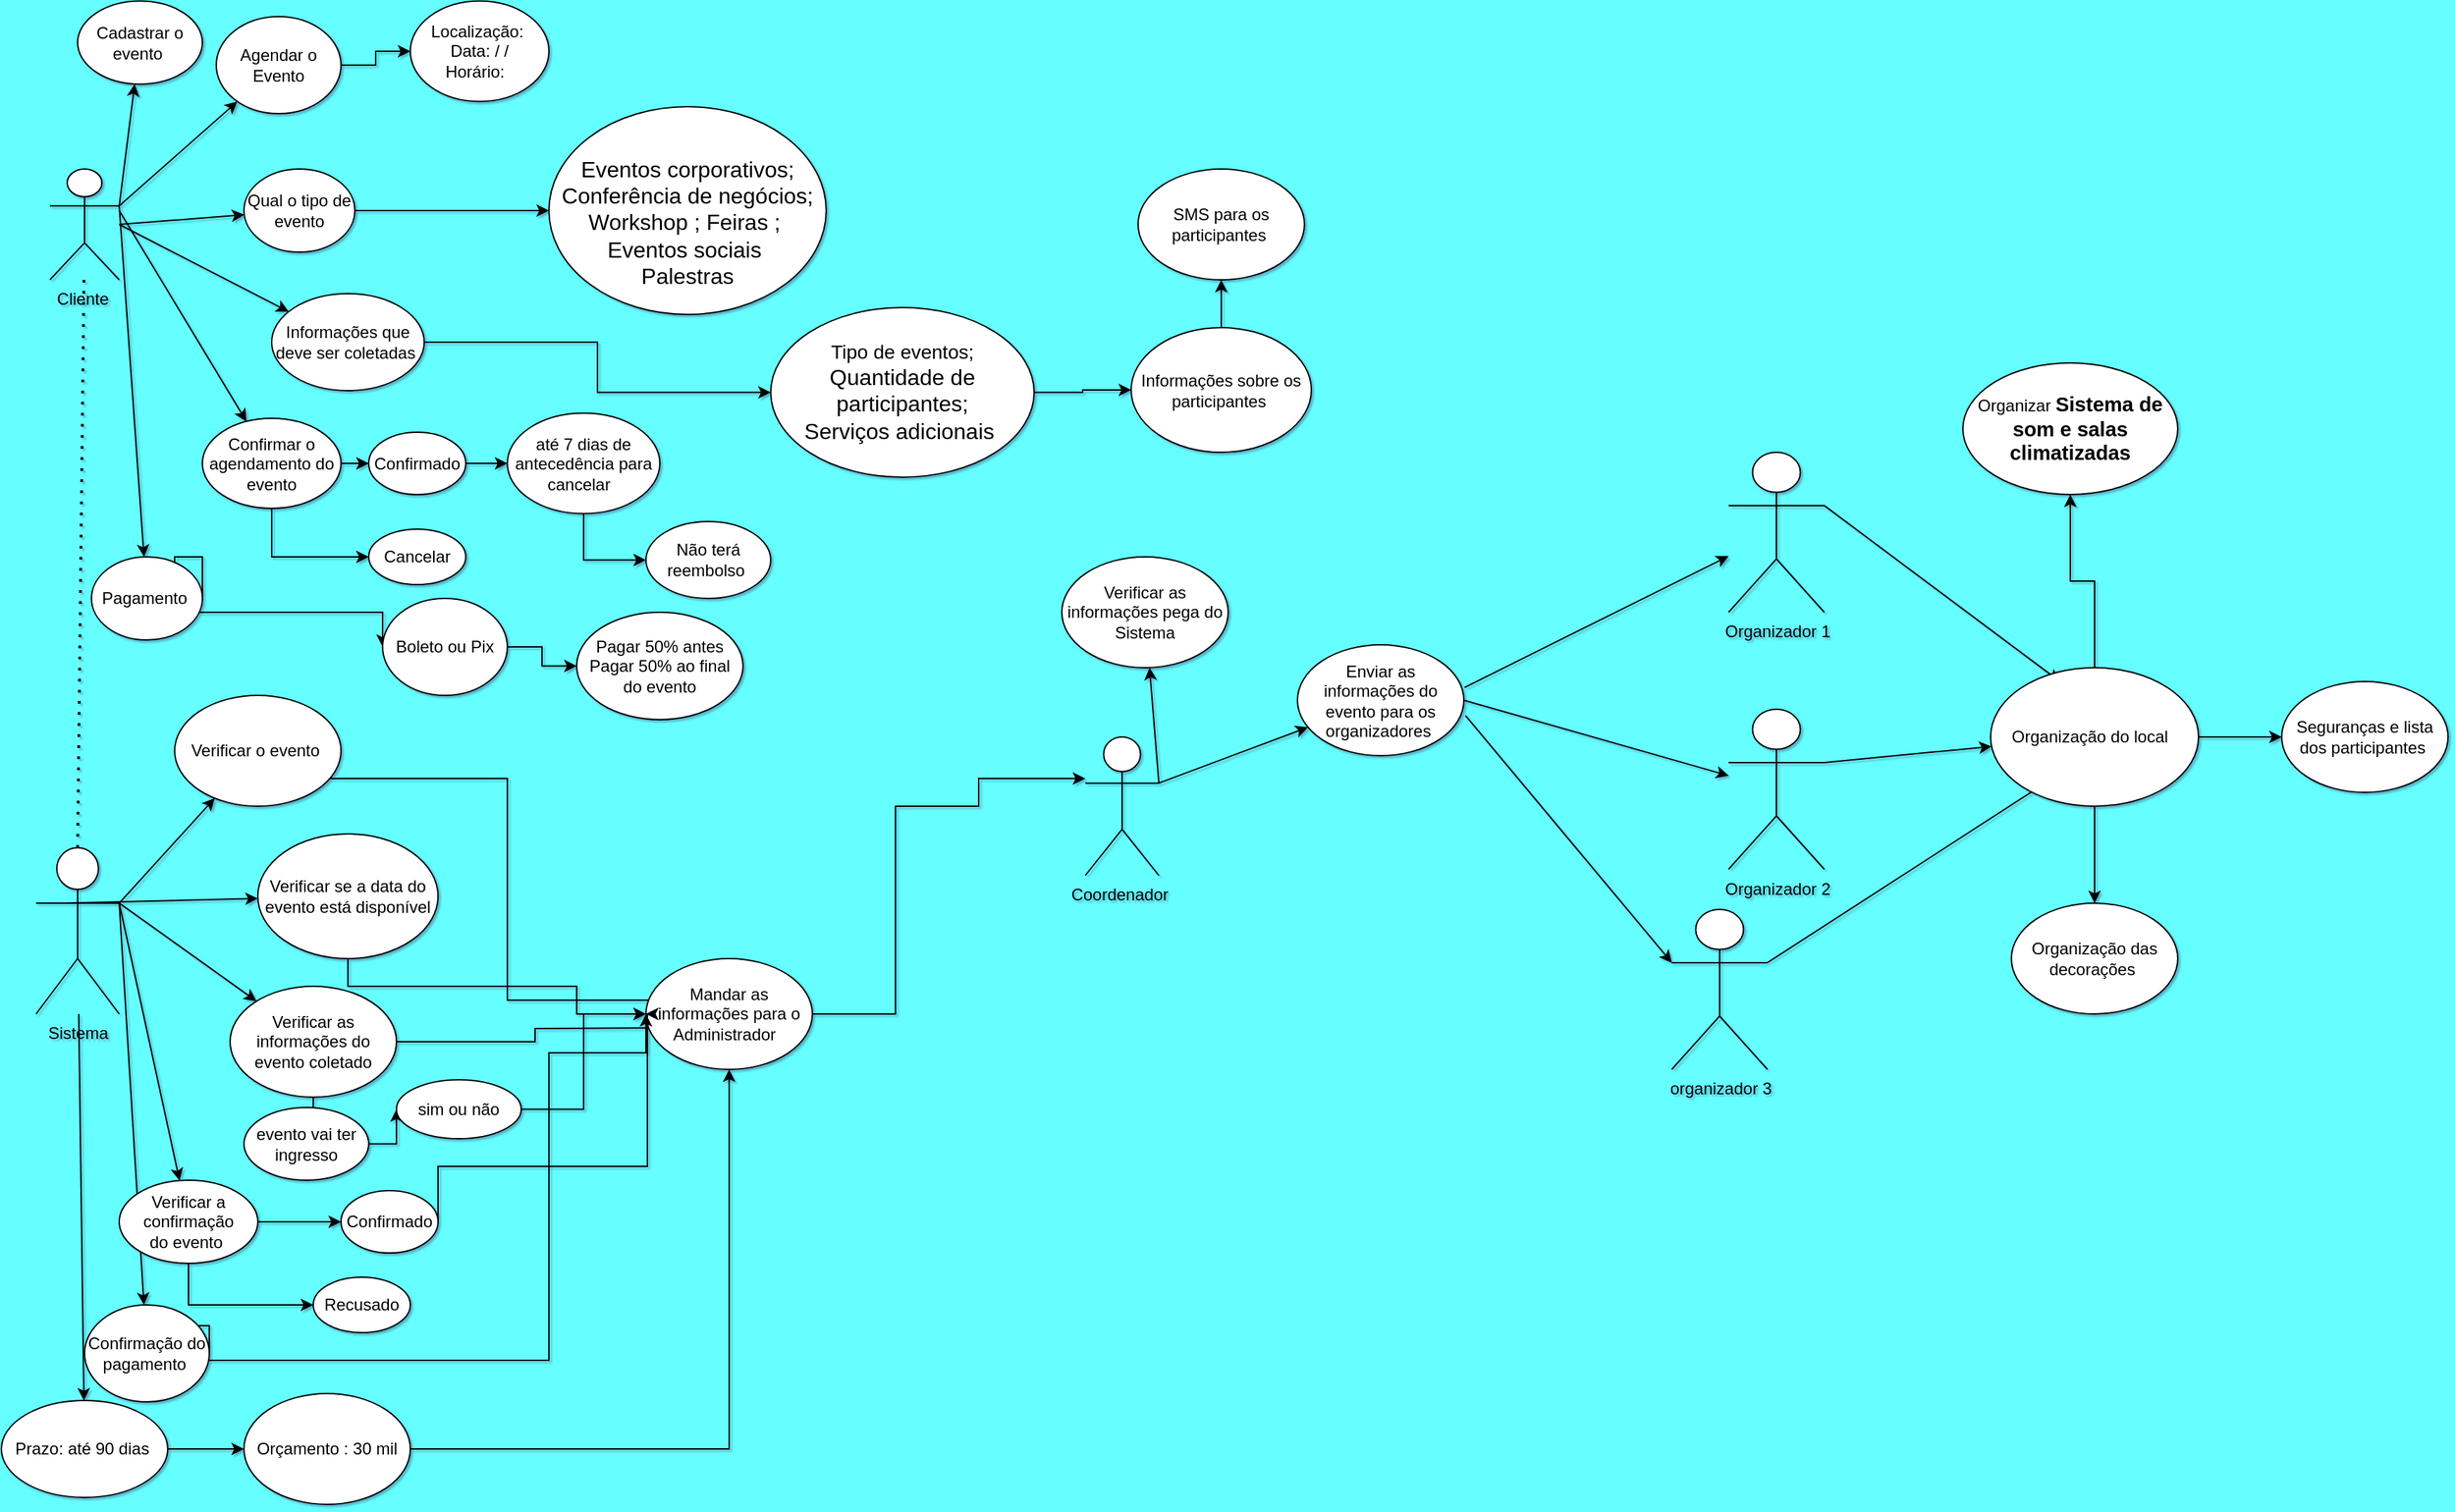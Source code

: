 <mxfile version="26.2.9" pages="2">
  <diagram name="Página-1" id="FVHnNXLtPHv8SmroHsli">
    <mxGraphModel dx="2173" dy="986" grid="0" gridSize="10" guides="1" tooltips="1" connect="1" arrows="1" fold="1" page="0" pageScale="1" pageWidth="827" pageHeight="1169" background="#66FFFF" math="0" shadow="1">
      <root>
        <mxCell id="0" />
        <mxCell id="1" parent="0" />
        <mxCell id="3feBCTpOt0pPDRztDAhV-1" value="Cliente&amp;nbsp;" style="shape=umlActor;verticalLabelPosition=bottom;verticalAlign=top;html=1;outlineConnect=0;" parent="1" vertex="1">
          <mxGeometry x="30" y="280" width="50" height="80" as="geometry" />
        </mxCell>
        <mxCell id="3feBCTpOt0pPDRztDAhV-10" value="" style="endArrow=classic;html=1;rounded=0;exitX=1;exitY=0.333;exitDx=0;exitDy=0;exitPerimeter=0;" parent="1" source="3feBCTpOt0pPDRztDAhV-1" target="3feBCTpOt0pPDRztDAhV-18" edge="1">
          <mxGeometry width="50" height="50" relative="1" as="geometry">
            <mxPoint x="100" y="330" as="sourcePoint" />
            <mxPoint x="140" y="250" as="targetPoint" />
          </mxGeometry>
        </mxCell>
        <mxCell id="3feBCTpOt0pPDRztDAhV-11" value="" style="endArrow=classic;html=1;rounded=0;" parent="1" target="3feBCTpOt0pPDRztDAhV-19" edge="1">
          <mxGeometry width="50" height="50" relative="1" as="geometry">
            <mxPoint x="80" y="320" as="sourcePoint" />
            <mxPoint x="160" y="310" as="targetPoint" />
          </mxGeometry>
        </mxCell>
        <mxCell id="3feBCTpOt0pPDRztDAhV-12" value="" style="endArrow=classic;html=1;rounded=0;" parent="1" target="3feBCTpOt0pPDRztDAhV-21" edge="1">
          <mxGeometry width="50" height="50" relative="1" as="geometry">
            <mxPoint x="80" y="320" as="sourcePoint" />
            <mxPoint x="160" y="360" as="targetPoint" />
          </mxGeometry>
        </mxCell>
        <mxCell id="3feBCTpOt0pPDRztDAhV-13" value="" style="endArrow=classic;html=1;rounded=0;exitX=1;exitY=0.333;exitDx=0;exitDy=0;exitPerimeter=0;" parent="1" source="3feBCTpOt0pPDRztDAhV-1" target="3feBCTpOt0pPDRztDAhV-22" edge="1">
          <mxGeometry width="50" height="50" relative="1" as="geometry">
            <mxPoint x="110" y="530" as="sourcePoint" />
            <mxPoint x="140" y="420" as="targetPoint" />
          </mxGeometry>
        </mxCell>
        <mxCell id="3feBCTpOt0pPDRztDAhV-14" value="" style="endArrow=classic;html=1;rounded=0;exitX=1;exitY=0.333;exitDx=0;exitDy=0;exitPerimeter=0;" parent="1" source="3feBCTpOt0pPDRztDAhV-1" target="3feBCTpOt0pPDRztDAhV-23" edge="1">
          <mxGeometry width="50" height="50" relative="1" as="geometry">
            <mxPoint x="60" y="270" as="sourcePoint" />
            <mxPoint x="130" y="220" as="targetPoint" />
            <Array as="points" />
          </mxGeometry>
        </mxCell>
        <mxCell id="3feBCTpOt0pPDRztDAhV-15" value="" style="endArrow=classic;html=1;rounded=0;" parent="1" target="3feBCTpOt0pPDRztDAhV-32" edge="1">
          <mxGeometry width="50" height="50" relative="1" as="geometry">
            <mxPoint x="80" y="310" as="sourcePoint" />
            <mxPoint x="140" y="460" as="targetPoint" />
          </mxGeometry>
        </mxCell>
        <mxCell id="3feBCTpOt0pPDRztDAhV-24" style="edgeStyle=orthogonalEdgeStyle;rounded=0;orthogonalLoop=1;jettySize=auto;html=1;exitX=1;exitY=0.5;exitDx=0;exitDy=0;" parent="1" source="3feBCTpOt0pPDRztDAhV-18" target="3feBCTpOt0pPDRztDAhV-25" edge="1">
          <mxGeometry relative="1" as="geometry">
            <mxPoint x="370" y="255" as="targetPoint" />
          </mxGeometry>
        </mxCell>
        <mxCell id="3feBCTpOt0pPDRztDAhV-18" value="Agendar o Evento" style="ellipse;whiteSpace=wrap;html=1;" parent="1" vertex="1">
          <mxGeometry x="150" y="170" width="90" height="70" as="geometry" />
        </mxCell>
        <mxCell id="3feBCTpOt0pPDRztDAhV-26" style="edgeStyle=orthogonalEdgeStyle;rounded=0;orthogonalLoop=1;jettySize=auto;html=1;exitX=1;exitY=0.5;exitDx=0;exitDy=0;" parent="1" source="3feBCTpOt0pPDRztDAhV-19" target="3feBCTpOt0pPDRztDAhV-27" edge="1">
          <mxGeometry relative="1" as="geometry">
            <mxPoint x="300" y="330" as="targetPoint" />
          </mxGeometry>
        </mxCell>
        <mxCell id="3feBCTpOt0pPDRztDAhV-19" value="Qual o tipo de evento" style="ellipse;whiteSpace=wrap;html=1;" parent="1" vertex="1">
          <mxGeometry x="170" y="280" width="80" height="60" as="geometry" />
        </mxCell>
        <mxCell id="3feBCTpOt0pPDRztDAhV-28" style="edgeStyle=orthogonalEdgeStyle;rounded=0;orthogonalLoop=1;jettySize=auto;html=1;exitX=1;exitY=0.5;exitDx=0;exitDy=0;" parent="1" source="3feBCTpOt0pPDRztDAhV-21" target="3feBCTpOt0pPDRztDAhV-29" edge="1">
          <mxGeometry relative="1" as="geometry">
            <mxPoint x="340" y="415" as="targetPoint" />
          </mxGeometry>
        </mxCell>
        <mxCell id="3feBCTpOt0pPDRztDAhV-21" value="Informações que deve ser coletadas&amp;nbsp;" style="ellipse;whiteSpace=wrap;html=1;" parent="1" vertex="1">
          <mxGeometry x="190" y="370" width="110" height="70" as="geometry" />
        </mxCell>
        <mxCell id="3feBCTpOt0pPDRztDAhV-30" style="edgeStyle=orthogonalEdgeStyle;rounded=0;orthogonalLoop=1;jettySize=auto;html=1;exitX=1;exitY=0.5;exitDx=0;exitDy=0;entryX=0;entryY=0.5;entryDx=0;entryDy=0;" parent="1" source="3feBCTpOt0pPDRztDAhV-22" target="3feBCTpOt0pPDRztDAhV-31" edge="1">
          <mxGeometry relative="1" as="geometry">
            <mxPoint x="250" y="510" as="targetPoint" />
            <Array as="points">
              <mxPoint x="140" y="560" />
              <mxPoint x="120" y="560" />
              <mxPoint x="120" y="570" />
              <mxPoint x="130" y="570" />
              <mxPoint x="130" y="600" />
              <mxPoint x="270" y="600" />
            </Array>
          </mxGeometry>
        </mxCell>
        <mxCell id="3feBCTpOt0pPDRztDAhV-22" value="Pagamento&amp;nbsp;" style="ellipse;whiteSpace=wrap;html=1;" parent="1" vertex="1">
          <mxGeometry x="60" y="560" width="80" height="60" as="geometry" />
        </mxCell>
        <mxCell id="3feBCTpOt0pPDRztDAhV-23" value="Cadastrar o evento&amp;nbsp;" style="ellipse;whiteSpace=wrap;html=1;" parent="1" vertex="1">
          <mxGeometry x="50" y="158.75" width="90" height="60" as="geometry" />
        </mxCell>
        <mxCell id="3feBCTpOt0pPDRztDAhV-25" value="&lt;div&gt;Localização:&amp;nbsp;&lt;/div&gt;Data: / /&lt;div&gt;Horário:&amp;nbsp;&amp;nbsp;&lt;/div&gt;" style="ellipse;whiteSpace=wrap;html=1;" parent="1" vertex="1">
          <mxGeometry x="290" y="158.75" width="100" height="72.5" as="geometry" />
        </mxCell>
        <mxCell id="3feBCTpOt0pPDRztDAhV-27" value="&lt;div&gt;&lt;font style=&quot;font-size: 14px;&quot;&gt;&lt;br&gt;&lt;/font&gt;&lt;/div&gt;&lt;font size=&quot;3&quot; style=&quot;&quot;&gt;&lt;div&gt;&lt;font style=&quot;&quot;&gt;&lt;br&gt;&lt;/font&gt;&lt;/div&gt;Eventos corporativos;&lt;/font&gt;&lt;div&gt;&lt;font size=&quot;3&quot; style=&quot;&quot;&gt;Conferência de negócios;&lt;/font&gt;&lt;/div&gt;&lt;div&gt;&lt;font size=&quot;3&quot;&gt;&lt;font style=&quot;&quot;&gt;Workshop ;&amp;nbsp;&lt;/font&gt;&lt;span style=&quot;background-color: transparent; color: light-dark(rgb(0, 0, 0), rgb(255, 255, 255));&quot;&gt;Feiras ;&amp;nbsp;&lt;/span&gt;&lt;/font&gt;&lt;/div&gt;&lt;div&gt;&lt;span style=&quot;background-color: transparent; color: light-dark(rgb(0, 0, 0), rgb(255, 255, 255));&quot;&gt;&lt;font size=&quot;3&quot;&gt;Eventos sociais&amp;nbsp;&lt;/font&gt;&lt;/span&gt;&lt;/div&gt;&lt;div&gt;&lt;font size=&quot;3&quot; style=&quot;&quot;&gt;Palestras&lt;/font&gt;&lt;/div&gt;&lt;div&gt;&lt;font size=&quot;3&quot; style=&quot;&quot;&gt;&amp;nbsp;&amp;nbsp;&lt;/font&gt;&lt;/div&gt;" style="ellipse;whiteSpace=wrap;html=1;" parent="1" vertex="1">
          <mxGeometry x="390" y="235" width="200" height="150" as="geometry" />
        </mxCell>
        <mxCell id="V5k--9wu9eWfrnY0wRG1-87" style="edgeStyle=orthogonalEdgeStyle;rounded=0;orthogonalLoop=1;jettySize=auto;html=1;" parent="1" source="3feBCTpOt0pPDRztDAhV-29" target="V5k--9wu9eWfrnY0wRG1-88" edge="1">
          <mxGeometry relative="1" as="geometry">
            <mxPoint x="900" y="440" as="targetPoint" />
          </mxGeometry>
        </mxCell>
        <mxCell id="3feBCTpOt0pPDRztDAhV-29" value="&lt;div&gt;&lt;span style=&quot;background-color: transparent; color: light-dark(rgb(0, 0, 0), rgb(255, 255, 255));&quot;&gt;&lt;font style=&quot;font-size: 14px;&quot;&gt;Tipo de eventos;&lt;/font&gt;&lt;/span&gt;&lt;/div&gt;&lt;div&gt;&lt;span style=&quot;background-color: transparent; color: light-dark(rgb(0, 0, 0), rgb(255, 255, 255));&quot;&gt;&lt;font size=&quot;3&quot; style=&quot;&quot;&gt;Quantidade de participantes;&lt;/font&gt;&lt;/span&gt;&lt;/div&gt;&lt;div&gt;&lt;span style=&quot;background-color: transparent; color: light-dark(rgb(0, 0, 0), rgb(255, 255, 255));&quot;&gt;&lt;font size=&quot;3&quot; style=&quot;&quot;&gt;Serviços adicionais&amp;nbsp;&lt;/font&gt;&lt;/span&gt;&lt;/div&gt;" style="ellipse;whiteSpace=wrap;html=1;" parent="1" vertex="1">
          <mxGeometry x="550" y="380" width="190" height="122.5" as="geometry" />
        </mxCell>
        <mxCell id="3feBCTpOt0pPDRztDAhV-35" style="edgeStyle=orthogonalEdgeStyle;rounded=0;orthogonalLoop=1;jettySize=auto;html=1;" parent="1" source="3feBCTpOt0pPDRztDAhV-31" target="3feBCTpOt0pPDRztDAhV-36" edge="1">
          <mxGeometry relative="1" as="geometry">
            <mxPoint x="400" y="565" as="targetPoint" />
          </mxGeometry>
        </mxCell>
        <mxCell id="3feBCTpOt0pPDRztDAhV-31" value="Boleto ou Pix" style="ellipse;whiteSpace=wrap;html=1;" parent="1" vertex="1">
          <mxGeometry x="270" y="590" width="90" height="70" as="geometry" />
        </mxCell>
        <mxCell id="3feBCTpOt0pPDRztDAhV-33" style="edgeStyle=orthogonalEdgeStyle;rounded=0;orthogonalLoop=1;jettySize=auto;html=1;" parent="1" source="V5k--9wu9eWfrnY0wRG1-13" target="3feBCTpOt0pPDRztDAhV-34" edge="1">
          <mxGeometry relative="1" as="geometry">
            <mxPoint x="280" y="497.5" as="targetPoint" />
          </mxGeometry>
        </mxCell>
        <mxCell id="3feBCTpOt0pPDRztDAhV-32" value="Confirmar o agendamento do evento" style="ellipse;whiteSpace=wrap;html=1;" parent="1" vertex="1">
          <mxGeometry x="140" y="460" width="100" height="65" as="geometry" />
        </mxCell>
        <mxCell id="V5k--9wu9eWfrnY0wRG1-92" style="edgeStyle=orthogonalEdgeStyle;rounded=0;orthogonalLoop=1;jettySize=auto;html=1;entryX=0;entryY=0.5;entryDx=0;entryDy=0;" parent="1" source="3feBCTpOt0pPDRztDAhV-34" target="V5k--9wu9eWfrnY0wRG1-93" edge="1">
          <mxGeometry relative="1" as="geometry">
            <mxPoint x="450" y="570" as="targetPoint" />
          </mxGeometry>
        </mxCell>
        <mxCell id="3feBCTpOt0pPDRztDAhV-34" value="até 7 dias de antecedência para cancelar&amp;nbsp;&amp;nbsp;" style="ellipse;whiteSpace=wrap;html=1;" parent="1" vertex="1">
          <mxGeometry x="360" y="456.25" width="110" height="72.5" as="geometry" />
        </mxCell>
        <mxCell id="3feBCTpOt0pPDRztDAhV-36" value="Pagar 50% antes&lt;div&gt;Pagar 50% ao final do evento&lt;/div&gt;" style="ellipse;whiteSpace=wrap;html=1;" parent="1" vertex="1">
          <mxGeometry x="410" y="600" width="120" height="77.5" as="geometry" />
        </mxCell>
        <mxCell id="3feBCTpOt0pPDRztDAhV-66" value="" style="endArrow=classic;html=1;rounded=0;" parent="1" source="3feBCTpOt0pPDRztDAhV-496" target="V5k--9wu9eWfrnY0wRG1-112" edge="1">
          <mxGeometry width="50" height="50" relative="1" as="geometry">
            <mxPoint x="680" y="1062.5" as="sourcePoint" />
            <mxPoint x="40" y="1210" as="targetPoint" />
          </mxGeometry>
        </mxCell>
        <mxCell id="3feBCTpOt0pPDRztDAhV-135" value="" style="endArrow=classic;html=1;rounded=0;" parent="1" target="vZPl1bzYKvQXPMUJLMsA-7" edge="1">
          <mxGeometry width="50" height="50" relative="1" as="geometry">
            <mxPoint x="80" y="810" as="sourcePoint" />
            <mxPoint x="110" y="1040" as="targetPoint" />
          </mxGeometry>
        </mxCell>
        <mxCell id="3feBCTpOt0pPDRztDAhV-209" value="" style="endArrow=classic;html=1;rounded=0;" parent="1" target="3feBCTpOt0pPDRztDAhV-505" edge="1">
          <mxGeometry width="50" height="50" relative="1" as="geometry">
            <mxPoint x="80" y="810" as="sourcePoint" />
            <mxPoint x="150" y="940" as="targetPoint" />
          </mxGeometry>
        </mxCell>
        <mxCell id="3feBCTpOt0pPDRztDAhV-495" value="" style="endArrow=classic;html=1;rounded=0;" parent="1" target="3feBCTpOt0pPDRztDAhV-497" edge="1">
          <mxGeometry width="50" height="50" relative="1" as="geometry">
            <mxPoint x="80" y="810" as="sourcePoint" />
            <mxPoint x="-70" y="690" as="targetPoint" />
          </mxGeometry>
        </mxCell>
        <mxCell id="3feBCTpOt0pPDRztDAhV-496" value="Sistema" style="shape=umlActor;verticalLabelPosition=bottom;verticalAlign=top;html=1;outlineConnect=0;" parent="1" vertex="1">
          <mxGeometry x="20" y="770" width="60" height="120" as="geometry" />
        </mxCell>
        <mxCell id="vZPl1bzYKvQXPMUJLMsA-4" style="edgeStyle=orthogonalEdgeStyle;rounded=0;orthogonalLoop=1;jettySize=auto;html=1;" parent="1" source="3feBCTpOt0pPDRztDAhV-497" edge="1">
          <mxGeometry relative="1" as="geometry">
            <mxPoint x="480" y="880" as="targetPoint" />
            <Array as="points">
              <mxPoint x="360" y="720" />
              <mxPoint x="360" y="880" />
            </Array>
          </mxGeometry>
        </mxCell>
        <mxCell id="3feBCTpOt0pPDRztDAhV-497" value="Verificar o evento&amp;nbsp;" style="ellipse;whiteSpace=wrap;html=1;" parent="1" vertex="1">
          <mxGeometry x="120" y="660" width="120" height="80" as="geometry" />
        </mxCell>
        <mxCell id="3feBCTpOt0pPDRztDAhV-498" value="" style="endArrow=classic;html=1;rounded=0;exitX=0;exitY=0.333;exitDx=0;exitDy=0;exitPerimeter=0;" parent="1" source="3feBCTpOt0pPDRztDAhV-496" target="3feBCTpOt0pPDRztDAhV-499" edge="1">
          <mxGeometry width="50" height="50" relative="1" as="geometry">
            <mxPoint x="30" y="804" as="sourcePoint" />
            <mxPoint x="-70" y="780" as="targetPoint" />
            <Array as="points">
              <mxPoint x="40" y="810" />
            </Array>
          </mxGeometry>
        </mxCell>
        <mxCell id="vZPl1bzYKvQXPMUJLMsA-5" style="edgeStyle=orthogonalEdgeStyle;rounded=0;orthogonalLoop=1;jettySize=auto;html=1;" parent="1" source="3feBCTpOt0pPDRztDAhV-499" target="vZPl1bzYKvQXPMUJLMsA-6" edge="1">
          <mxGeometry relative="1" as="geometry">
            <mxPoint x="480" y="890" as="targetPoint" />
            <Array as="points">
              <mxPoint x="245" y="870" />
              <mxPoint x="410" y="870" />
              <mxPoint x="410" y="890" />
            </Array>
          </mxGeometry>
        </mxCell>
        <mxCell id="3feBCTpOt0pPDRztDAhV-499" value="Verificar se a data do evento está disponível" style="ellipse;whiteSpace=wrap;html=1;" parent="1" vertex="1">
          <mxGeometry x="180" y="760" width="130" height="90" as="geometry" />
        </mxCell>
        <mxCell id="3feBCTpOt0pPDRztDAhV-500" value="" style="endArrow=classic;html=1;rounded=0;exitX=1;exitY=0.333;exitDx=0;exitDy=0;exitPerimeter=0;" parent="1" source="3feBCTpOt0pPDRztDAhV-496" target="3feBCTpOt0pPDRztDAhV-501" edge="1">
          <mxGeometry width="50" height="50" relative="1" as="geometry">
            <mxPoint x="30" y="820" as="sourcePoint" />
            <mxPoint x="-54" y="840" as="targetPoint" />
          </mxGeometry>
        </mxCell>
        <mxCell id="vZPl1bzYKvQXPMUJLMsA-3" style="edgeStyle=orthogonalEdgeStyle;rounded=0;orthogonalLoop=1;jettySize=auto;html=1;" parent="1" source="3feBCTpOt0pPDRztDAhV-501" edge="1">
          <mxGeometry relative="1" as="geometry">
            <mxPoint x="480" y="900" as="targetPoint" />
          </mxGeometry>
        </mxCell>
        <mxCell id="V5k--9wu9eWfrnY0wRG1-79" style="edgeStyle=orthogonalEdgeStyle;rounded=0;orthogonalLoop=1;jettySize=auto;html=1;exitX=0.5;exitY=1;exitDx=0;exitDy=0;" parent="1" source="3feBCTpOt0pPDRztDAhV-501" target="V5k--9wu9eWfrnY0wRG1-80" edge="1">
          <mxGeometry relative="1" as="geometry">
            <mxPoint x="230" y="990" as="targetPoint" />
          </mxGeometry>
        </mxCell>
        <mxCell id="3feBCTpOt0pPDRztDAhV-501" value="Verificar as informações do evento coletado" style="ellipse;whiteSpace=wrap;html=1;" parent="1" vertex="1">
          <mxGeometry x="160" y="870" width="120" height="80" as="geometry" />
        </mxCell>
        <mxCell id="V5k--9wu9eWfrnY0wRG1-12" style="edgeStyle=orthogonalEdgeStyle;rounded=0;orthogonalLoop=1;jettySize=auto;html=1;exitX=0.5;exitY=1;exitDx=0;exitDy=0;entryX=0;entryY=0.5;entryDx=0;entryDy=0;" parent="1" source="3feBCTpOt0pPDRztDAhV-505" target="V5k--9wu9eWfrnY0wRG1-10" edge="1">
          <mxGeometry relative="1" as="geometry" />
        </mxCell>
        <mxCell id="V5k--9wu9eWfrnY0wRG1-86" style="edgeStyle=orthogonalEdgeStyle;rounded=0;orthogonalLoop=1;jettySize=auto;html=1;exitX=1;exitY=0.5;exitDx=0;exitDy=0;entryX=0;entryY=0.5;entryDx=0;entryDy=0;" parent="1" source="3feBCTpOt0pPDRztDAhV-505" target="V5k--9wu9eWfrnY0wRG1-4" edge="1">
          <mxGeometry relative="1" as="geometry" />
        </mxCell>
        <mxCell id="3feBCTpOt0pPDRztDAhV-505" value="Verificar a confirmação&lt;div&gt;do evento&amp;nbsp;&lt;/div&gt;" style="ellipse;whiteSpace=wrap;html=1;" parent="1" vertex="1">
          <mxGeometry x="80" y="1010" width="100" height="60" as="geometry" />
        </mxCell>
        <mxCell id="3feBCTpOt0pPDRztDAhV-506" value="" style="endArrow=classic;html=1;rounded=0;exitX=1.004;exitY=0.385;exitDx=0;exitDy=0;exitPerimeter=0;" parent="1" source="V5k--9wu9eWfrnY0wRG1-2" target="V5k--9wu9eWfrnY0wRG1-101" edge="1">
          <mxGeometry width="50" height="50" relative="1" as="geometry">
            <mxPoint x="1090" y="727.5" as="sourcePoint" />
            <mxPoint x="1140" y="677.5" as="targetPoint" />
          </mxGeometry>
        </mxCell>
        <mxCell id="3feBCTpOt0pPDRztDAhV-507" value="" style="endArrow=classic;html=1;rounded=0;exitX=1;exitY=0.333;exitDx=0;exitDy=0;exitPerimeter=0;" parent="1" source="vZPl1bzYKvQXPMUJLMsA-11" target="V5k--9wu9eWfrnY0wRG1-2" edge="1">
          <mxGeometry width="50" height="50" relative="1" as="geometry">
            <mxPoint x="890" y="740" as="sourcePoint" />
            <mxPoint x="900" y="680" as="targetPoint" />
          </mxGeometry>
        </mxCell>
        <mxCell id="3feBCTpOt0pPDRztDAhV-508" value="" style="endArrow=classic;html=1;rounded=0;exitX=1;exitY=0.333;exitDx=0;exitDy=0;exitPerimeter=0;" parent="1" source="vZPl1bzYKvQXPMUJLMsA-11" target="vZPl1bzYKvQXPMUJLMsA-12" edge="1">
          <mxGeometry width="50" height="50" relative="1" as="geometry">
            <mxPoint x="830" y="720" as="sourcePoint" />
            <mxPoint x="860" y="630" as="targetPoint" />
          </mxGeometry>
        </mxCell>
        <mxCell id="vZPl1bzYKvQXPMUJLMsA-9" style="edgeStyle=orthogonalEdgeStyle;rounded=0;orthogonalLoop=1;jettySize=auto;html=1;" parent="1" source="vZPl1bzYKvQXPMUJLMsA-6" target="vZPl1bzYKvQXPMUJLMsA-11" edge="1">
          <mxGeometry relative="1" as="geometry">
            <mxPoint x="791.905" y="720" as="targetPoint" />
            <Array as="points">
              <mxPoint x="640" y="890" />
              <mxPoint x="640" y="740" />
              <mxPoint x="700" y="740" />
              <mxPoint x="700" y="720" />
            </Array>
          </mxGeometry>
        </mxCell>
        <mxCell id="vZPl1bzYKvQXPMUJLMsA-6" value="Mandar as informações para o Administrador&amp;nbsp;&amp;nbsp;" style="ellipse;whiteSpace=wrap;html=1;" parent="1" vertex="1">
          <mxGeometry x="460" y="850" width="120" height="80" as="geometry" />
        </mxCell>
        <mxCell id="vZPl1bzYKvQXPMUJLMsA-8" style="edgeStyle=orthogonalEdgeStyle;rounded=0;orthogonalLoop=1;jettySize=auto;html=1;entryX=0;entryY=0.5;entryDx=0;entryDy=0;exitX=1;exitY=0.5;exitDx=0;exitDy=0;" parent="1" source="vZPl1bzYKvQXPMUJLMsA-7" target="vZPl1bzYKvQXPMUJLMsA-6" edge="1">
          <mxGeometry relative="1" as="geometry">
            <Array as="points">
              <mxPoint x="145" y="1115" />
              <mxPoint x="130" y="1115" />
              <mxPoint x="130" y="1140" />
              <mxPoint x="390" y="1140" />
              <mxPoint x="390" y="918" />
              <mxPoint x="460" y="918" />
            </Array>
            <mxPoint x="108.179" y="1082.5" as="sourcePoint" />
            <mxPoint x="460" y="917.5" as="targetPoint" />
          </mxGeometry>
        </mxCell>
        <mxCell id="vZPl1bzYKvQXPMUJLMsA-7" value="Confirmação do pagamento&amp;nbsp;" style="ellipse;whiteSpace=wrap;html=1;" parent="1" vertex="1">
          <mxGeometry x="55" y="1100" width="90" height="70" as="geometry" />
        </mxCell>
        <mxCell id="vZPl1bzYKvQXPMUJLMsA-11" value="Coordenador&amp;nbsp;" style="shape=umlActor;verticalLabelPosition=bottom;verticalAlign=top;html=1;outlineConnect=0;" parent="1" vertex="1">
          <mxGeometry x="776.91" y="690" width="53.09" height="100" as="geometry" />
        </mxCell>
        <mxCell id="vZPl1bzYKvQXPMUJLMsA-12" value="Verificar as informações pega do Sistema" style="ellipse;whiteSpace=wrap;html=1;" parent="1" vertex="1">
          <mxGeometry x="760" y="560" width="120" height="80" as="geometry" />
        </mxCell>
        <mxCell id="V5k--9wu9eWfrnY0wRG1-1" value="" style="endArrow=none;dashed=1;html=1;dashPattern=1 3;strokeWidth=2;rounded=0;exitX=0.5;exitY=0;exitDx=0;exitDy=0;exitPerimeter=0;" parent="1" source="3feBCTpOt0pPDRztDAhV-496" target="3feBCTpOt0pPDRztDAhV-1" edge="1">
          <mxGeometry width="50" height="50" relative="1" as="geometry">
            <mxPoint x="30" y="655" as="sourcePoint" />
            <mxPoint x="80" y="605" as="targetPoint" />
          </mxGeometry>
        </mxCell>
        <mxCell id="V5k--9wu9eWfrnY0wRG1-2" value="Enviar as informações do evento para os organizadores&amp;nbsp;" style="ellipse;whiteSpace=wrap;html=1;" parent="1" vertex="1">
          <mxGeometry x="930" y="623.5" width="120" height="80" as="geometry" />
        </mxCell>
        <mxCell id="V5k--9wu9eWfrnY0wRG1-78" style="edgeStyle=orthogonalEdgeStyle;rounded=0;orthogonalLoop=1;jettySize=auto;html=1;exitX=1;exitY=0.5;exitDx=0;exitDy=0;" parent="1" source="V5k--9wu9eWfrnY0wRG1-4" edge="1">
          <mxGeometry relative="1" as="geometry">
            <mxPoint x="460" y="890" as="targetPoint" />
            <Array as="points">
              <mxPoint x="310" y="1000" />
              <mxPoint x="461" y="1000" />
            </Array>
          </mxGeometry>
        </mxCell>
        <mxCell id="V5k--9wu9eWfrnY0wRG1-4" value="Confirmado" style="ellipse;whiteSpace=wrap;html=1;" parent="1" vertex="1">
          <mxGeometry x="240" y="1017.5" width="70" height="45" as="geometry" />
        </mxCell>
        <mxCell id="V5k--9wu9eWfrnY0wRG1-10" value="Recusado" style="ellipse;whiteSpace=wrap;html=1;" parent="1" vertex="1">
          <mxGeometry x="220" y="1080" width="70" height="40" as="geometry" />
        </mxCell>
        <mxCell id="V5k--9wu9eWfrnY0wRG1-14" value="" style="edgeStyle=orthogonalEdgeStyle;rounded=0;orthogonalLoop=1;jettySize=auto;html=1;" parent="1" source="3feBCTpOt0pPDRztDAhV-32" target="V5k--9wu9eWfrnY0wRG1-13" edge="1">
          <mxGeometry relative="1" as="geometry">
            <mxPoint x="360" y="493" as="targetPoint" />
            <mxPoint x="240" y="493" as="sourcePoint" />
          </mxGeometry>
        </mxCell>
        <mxCell id="V5k--9wu9eWfrnY0wRG1-13" value="Confirmado" style="ellipse;whiteSpace=wrap;html=1;" parent="1" vertex="1">
          <mxGeometry x="260" y="470" width="70" height="45" as="geometry" />
        </mxCell>
        <mxCell id="V5k--9wu9eWfrnY0wRG1-15" style="edgeStyle=orthogonalEdgeStyle;rounded=0;orthogonalLoop=1;jettySize=auto;html=1;entryX=0;entryY=0.5;entryDx=0;entryDy=0;exitX=0.5;exitY=1;exitDx=0;exitDy=0;" parent="1" source="3feBCTpOt0pPDRztDAhV-32" target="V5k--9wu9eWfrnY0wRG1-16" edge="1">
          <mxGeometry relative="1" as="geometry">
            <mxPoint x="190" y="540" as="sourcePoint" />
          </mxGeometry>
        </mxCell>
        <mxCell id="V5k--9wu9eWfrnY0wRG1-16" value="Cancelar" style="ellipse;whiteSpace=wrap;html=1;" parent="1" vertex="1">
          <mxGeometry x="260" y="540" width="70" height="40" as="geometry" />
        </mxCell>
        <mxCell id="V5k--9wu9eWfrnY0wRG1-82" style="edgeStyle=orthogonalEdgeStyle;rounded=0;orthogonalLoop=1;jettySize=auto;html=1;" parent="1" source="V5k--9wu9eWfrnY0wRG1-80" target="V5k--9wu9eWfrnY0wRG1-83" edge="1">
          <mxGeometry relative="1" as="geometry">
            <mxPoint x="290" y="960" as="targetPoint" />
          </mxGeometry>
        </mxCell>
        <mxCell id="V5k--9wu9eWfrnY0wRG1-80" value="evento vai ter ingresso" style="ellipse;whiteSpace=wrap;html=1;" parent="1" vertex="1">
          <mxGeometry x="170" y="957.5" width="90" height="52.5" as="geometry" />
        </mxCell>
        <mxCell id="V5k--9wu9eWfrnY0wRG1-85" style="edgeStyle=orthogonalEdgeStyle;rounded=0;orthogonalLoop=1;jettySize=auto;html=1;entryX=0;entryY=0.5;entryDx=0;entryDy=0;" parent="1" source="V5k--9wu9eWfrnY0wRG1-83" target="vZPl1bzYKvQXPMUJLMsA-6" edge="1">
          <mxGeometry relative="1" as="geometry" />
        </mxCell>
        <mxCell id="V5k--9wu9eWfrnY0wRG1-83" value="sim ou não" style="ellipse;whiteSpace=wrap;html=1;" parent="1" vertex="1">
          <mxGeometry x="280" y="937.5" width="90" height="42.5" as="geometry" />
        </mxCell>
        <mxCell id="V5k--9wu9eWfrnY0wRG1-111" value="" style="edgeStyle=orthogonalEdgeStyle;rounded=0;orthogonalLoop=1;jettySize=auto;html=1;" parent="1" source="V5k--9wu9eWfrnY0wRG1-88" target="V5k--9wu9eWfrnY0wRG1-96" edge="1">
          <mxGeometry relative="1" as="geometry" />
        </mxCell>
        <mxCell id="V5k--9wu9eWfrnY0wRG1-88" value="Informações sobre os participantes&amp;nbsp;" style="ellipse;whiteSpace=wrap;html=1;" parent="1" vertex="1">
          <mxGeometry x="810" y="394.5" width="130" height="90" as="geometry" />
        </mxCell>
        <mxCell id="V5k--9wu9eWfrnY0wRG1-93" value="Não terá reembolso&amp;nbsp;" style="ellipse;whiteSpace=wrap;html=1;" parent="1" vertex="1">
          <mxGeometry x="460" y="534.5" width="90" height="55.5" as="geometry" />
        </mxCell>
        <mxCell id="V5k--9wu9eWfrnY0wRG1-96" value="SMS para os participantes&amp;nbsp;" style="ellipse;whiteSpace=wrap;html=1;" parent="1" vertex="1">
          <mxGeometry x="815" y="280" width="120" height="80" as="geometry" />
        </mxCell>
        <mxCell id="V5k--9wu9eWfrnY0wRG1-101" value="Organizador 1&lt;span style=&quot;color: rgba(0, 0, 0, 0); font-family: monospace; font-size: 0px; text-align: start;&quot;&gt;%3CmxGraphModel%3E%3Croot%3E%3CmxCell%20id%3D%220%22%2F%3E%3CmxCell%20id%3D%221%22%20parent%3D%220%22%2F%3E%3CmxCell%20id%3D%222%22%20value%3D%22Cancelar%22%20style%3D%22ellipse%3BwhiteSpace%3Dwrap%3Bhtml%3D1%3B%22%20vertex%3D%221%22%20parent%3D%221%22%3E%3CmxGeometry%20x%3D%22260%22%20y%3D%22540%22%20width%3D%2270%22%20height%3D%2240%22%20as%3D%22geometry%22%2F%3E%3C%2FmxCell%3E%3C%2Froot%3E%3C%2FmxGraphModel%3E&lt;/span&gt;&lt;span style=&quot;color: rgba(0, 0, 0, 0); font-family: monospace; font-size: 0px; text-align: start;&quot;&gt;%3CmxGraphModel%3E%3Croot%3E%3CmxCell%20id%3D%220%22%2F%3E%3CmxCell%20id%3D%221%22%20parent%3D%220%22%2F%3E%3CmxCell%20id%3D%222%22%20value%3D%22Cancelar%22%20style%3D%22ellipse%3BwhiteSpace%3Dwrap%3Bhtml%3D1%3B%22%20vertex%3D%221%22%20parent%3D%221%22%3E%3CmxGeometry%20x%3D%22260%22%20y%3D%22540%22%20width%3D%2270%22%20height%3D%2240%22%20as%3D%22geometry%22%2F%3E%3C%2FmxCell%3E%3C%2Froot%3E%3C%2FmxGraphModel%3E&lt;/span&gt;&lt;span style=&quot;color: rgba(0, 0, 0, 0); font-family: monospace; font-size: 0px; text-align: start;&quot;&gt;%3CmxGraphModel%3E%3Croot%3E%3CmxCell%20id%3D%220%22%2F%3E%3CmxCell%20id%3D%221%22%20parent%3D%220%22%2F%3E%3CmxCell%20id%3D%222%22%20value%3D%22Cancelar%22%20style%3D%22ellipse%3BwhiteSpace%3Dwrap%3Bhtml%3D1%3B%22%20vertex%3D%221%22%20parent%3D%221%22%3E%3CmxGeometry%20x%3D%22260%22%20y%3D%22540%22%20width%3D%2270%22%20height%3D%2240%22%20as%3D%22geometry%22%2F%3E%3C%2FmxCell%3E%3C%2Froot%3E%3C%2FmxGraphModel%3E&lt;/span&gt;&lt;span style=&quot;color: rgba(0, 0, 0, 0); font-family: monospace; font-size: 0px; text-align: start;&quot;&gt;%3CmxGraphModel%3E%3Croot%3E%3CmxCell%20id%3D%220%22%2F%3E%3CmxCell%20id%3D%221%22%20parent%3D%220%22%2F%3E%3CmxCell%20id%3D%222%22%20value%3D%22Cancelar%22%20style%3D%22ellipse%3BwhiteSpace%3Dwrap%3Bhtml%3D1%3B%22%20vertex%3D%221%22%20parent%3D%221%22%3E%3CmxGeometry%20x%3D%22260%22%20y%3D%22540%22%20width%3D%2270%22%20height%3D%2240%22%20as%3D%22geometry%22%2F%3E%3C%2FmxCell%3E%3C%2Froot%3E%3C%2FmxGraphModel%3E&lt;/span&gt;" style="shape=umlActor;verticalLabelPosition=bottom;verticalAlign=top;html=1;outlineConnect=0;" parent="1" vertex="1">
          <mxGeometry x="1241" y="484.5" width="69" height="115.5" as="geometry" />
        </mxCell>
        <mxCell id="V5k--9wu9eWfrnY0wRG1-102" value="Organizador 2&lt;span style=&quot;color: rgba(0, 0, 0, 0); font-family: monospace; font-size: 0px; text-align: start;&quot;&gt;%3CmxGraphModel%3E%3Croot%3E%3CmxCell%20id%3D%220%22%2F%3E%3CmxCell%20id%3D%221%22%20parent%3D%220%22%2F%3E%3CmxCell%20id%3D%222%22%20value%3D%22Cancelar%22%20style%3D%22ellipse%3BwhiteSpace%3Dwrap%3Bhtml%3D1%3B%22%20vertex%3D%221%22%20parent%3D%221%22%3E%3CmxGeometry%20x%3D%22260%22%20y%3D%22540%22%20width%3D%2270%22%20height%3D%2240%22%20as%3D%22geometry%22%2F%3E%3C%2FmxCell%3E%3C%2Froot%3E%3C%2FmxGraphModel%3E&lt;/span&gt;&lt;span style=&quot;color: rgba(0, 0, 0, 0); font-family: monospace; font-size: 0px; text-align: start;&quot;&gt;%3CmxGraphModel%3E%3Croot%3E%3CmxCell%20id%3D%220%22%2F%3E%3CmxCell%20id%3D%221%22%20parent%3D%220%22%2F%3E%3CmxCell%20id%3D%222%22%20value%3D%22Cancelar%22%20style%3D%22ellipse%3BwhiteSpace%3Dwrap%3Bhtml%3D1%3B%22%20vertex%3D%221%22%20parent%3D%221%22%3E%3CmxGeometry%20x%3D%22260%22%20y%3D%22540%22%20width%3D%2270%22%20height%3D%2240%22%20as%3D%22geometry%22%2F%3E%3C%2FmxCell%3E%3C%2Froot%3E%3C%2FmxGraphModel%3E&lt;/span&gt;&lt;span style=&quot;color: rgba(0, 0, 0, 0); font-family: monospace; font-size: 0px; text-align: start;&quot;&gt;%3CmxGraphModel%3E%3Croot%3E%3CmxCell%20id%3D%220%22%2F%3E%3CmxCell%20id%3D%221%22%20parent%3D%220%22%2F%3E%3CmxCell%20id%3D%222%22%20value%3D%22Cancelar%22%20style%3D%22ellipse%3BwhiteSpace%3Dwrap%3Bhtml%3D1%3B%22%20vertex%3D%221%22%20parent%3D%221%22%3E%3CmxGeometry%20x%3D%22260%22%20y%3D%22540%22%20width%3D%2270%22%20height%3D%2240%22%20as%3D%22geometry%22%2F%3E%3C%2FmxCell%3E%3C%2Froot%3E%3C%2FmxGraphModel%3E&lt;/span&gt;&lt;span style=&quot;color: rgba(0, 0, 0, 0); font-family: monospace; font-size: 0px; text-align: start;&quot;&gt;%3CmxGraphModel%3E%3Croot%3E%3CmxCell%20id%3D%220%22%2F%3E%3CmxCell%20id%3D%221%22%20parent%3D%220%22%2F%3E%3CmxCell%20id%3D%222%22%20value%3D%22Cancelar%22%20style%3D%22ellipse%3BwhiteSpace%3Dwrap%3Bhtml%3D1%3B%22%20vertex%3D%221%22%20parent%3D%221%22%3E%3CmxGeometry%20x%3D%22260%22%20y%3D%22540%22%20width%3D%2270%22%20height%3D%2240%22%20as%3D%22geometry%22%2F%3E%3C%2FmxCell%3E%3C%2Froot%3E%3C%2FmxGraphModel%3Eoooo&lt;/span&gt;" style="shape=umlActor;verticalLabelPosition=bottom;verticalAlign=top;html=1;outlineConnect=0;" parent="1" vertex="1">
          <mxGeometry x="1241" y="670" width="69" height="115.5" as="geometry" />
        </mxCell>
        <mxCell id="V5k--9wu9eWfrnY0wRG1-103" value="organizador 3" style="shape=umlActor;verticalLabelPosition=bottom;verticalAlign=top;html=1;outlineConnect=0;" parent="1" vertex="1">
          <mxGeometry x="1200" y="814.5" width="69" height="115.5" as="geometry" />
        </mxCell>
        <mxCell id="V5k--9wu9eWfrnY0wRG1-106" value="" style="endArrow=classic;html=1;rounded=0;exitX=1;exitY=0.5;exitDx=0;exitDy=0;" parent="1" source="V5k--9wu9eWfrnY0wRG1-2" target="V5k--9wu9eWfrnY0wRG1-102" edge="1">
          <mxGeometry width="50" height="50" relative="1" as="geometry">
            <mxPoint x="1100" y="737.5" as="sourcePoint" />
            <mxPoint x="1150" y="687.5" as="targetPoint" />
          </mxGeometry>
        </mxCell>
        <mxCell id="V5k--9wu9eWfrnY0wRG1-107" value="" style="endArrow=classic;html=1;rounded=0;exitX=1.01;exitY=0.638;exitDx=0;exitDy=0;exitPerimeter=0;entryX=0;entryY=0.333;entryDx=0;entryDy=0;entryPerimeter=0;" parent="1" source="V5k--9wu9eWfrnY0wRG1-2" target="V5k--9wu9eWfrnY0wRG1-103" edge="1">
          <mxGeometry width="50" height="50" relative="1" as="geometry">
            <mxPoint x="1110" y="747.5" as="sourcePoint" />
            <mxPoint x="1160" y="697.5" as="targetPoint" />
          </mxGeometry>
        </mxCell>
        <mxCell id="V5k--9wu9eWfrnY0wRG1-108" value="" style="endArrow=classic;html=1;rounded=0;exitX=1;exitY=0.333;exitDx=0;exitDy=0;exitPerimeter=0;" parent="1" source="V5k--9wu9eWfrnY0wRG1-101" edge="1">
          <mxGeometry width="50" height="50" relative="1" as="geometry">
            <mxPoint x="1410" y="470" as="sourcePoint" />
            <mxPoint x="1480" y="650" as="targetPoint" />
          </mxGeometry>
        </mxCell>
        <mxCell id="V5k--9wu9eWfrnY0wRG1-109" value="" style="endArrow=classic;html=1;rounded=0;exitX=1;exitY=0.333;exitDx=0;exitDy=0;exitPerimeter=0;" parent="1" source="V5k--9wu9eWfrnY0wRG1-102" target="V5k--9wu9eWfrnY0wRG1-116" edge="1">
          <mxGeometry width="50" height="50" relative="1" as="geometry">
            <mxPoint x="1350" y="727.5" as="sourcePoint" />
            <mxPoint x="1500" y="690" as="targetPoint" />
          </mxGeometry>
        </mxCell>
        <mxCell id="V5k--9wu9eWfrnY0wRG1-110" value="" style="endArrow=classic;html=1;rounded=0;exitX=1;exitY=0.333;exitDx=0;exitDy=0;exitPerimeter=0;" parent="1" source="V5k--9wu9eWfrnY0wRG1-103" edge="1">
          <mxGeometry width="50" height="50" relative="1" as="geometry">
            <mxPoint x="1420" y="864.5" as="sourcePoint" />
            <mxPoint x="1490" y="710" as="targetPoint" />
          </mxGeometry>
        </mxCell>
        <mxCell id="V5k--9wu9eWfrnY0wRG1-113" style="edgeStyle=orthogonalEdgeStyle;rounded=0;orthogonalLoop=1;jettySize=auto;html=1;exitX=1;exitY=0.5;exitDx=0;exitDy=0;" parent="1" source="V5k--9wu9eWfrnY0wRG1-112" target="V5k--9wu9eWfrnY0wRG1-114" edge="1">
          <mxGeometry relative="1" as="geometry">
            <mxPoint x="230" y="1204" as="targetPoint" />
          </mxGeometry>
        </mxCell>
        <mxCell id="V5k--9wu9eWfrnY0wRG1-112" value="Prazo: até 90 dias&amp;nbsp;" style="ellipse;whiteSpace=wrap;html=1;" parent="1" vertex="1">
          <mxGeometry x="-5" y="1169" width="120" height="70" as="geometry" />
        </mxCell>
        <mxCell id="V5k--9wu9eWfrnY0wRG1-115" style="edgeStyle=orthogonalEdgeStyle;rounded=0;orthogonalLoop=1;jettySize=auto;html=1;entryX=0.5;entryY=1;entryDx=0;entryDy=0;" parent="1" source="V5k--9wu9eWfrnY0wRG1-114" target="vZPl1bzYKvQXPMUJLMsA-6" edge="1">
          <mxGeometry relative="1" as="geometry" />
        </mxCell>
        <mxCell id="V5k--9wu9eWfrnY0wRG1-114" value="Orçamento : 30 mil" style="ellipse;whiteSpace=wrap;html=1;" parent="1" vertex="1">
          <mxGeometry x="170" y="1164" width="120" height="80" as="geometry" />
        </mxCell>
        <mxCell id="V5k--9wu9eWfrnY0wRG1-117" style="edgeStyle=orthogonalEdgeStyle;rounded=0;orthogonalLoop=1;jettySize=auto;html=1;" parent="1" source="V5k--9wu9eWfrnY0wRG1-116" target="V5k--9wu9eWfrnY0wRG1-118" edge="1">
          <mxGeometry relative="1" as="geometry">
            <mxPoint x="1505" y="490" as="targetPoint" />
          </mxGeometry>
        </mxCell>
        <mxCell id="V5k--9wu9eWfrnY0wRG1-119" style="edgeStyle=orthogonalEdgeStyle;rounded=0;orthogonalLoop=1;jettySize=auto;html=1;" parent="1" source="V5k--9wu9eWfrnY0wRG1-116" target="V5k--9wu9eWfrnY0wRG1-120" edge="1">
          <mxGeometry relative="1" as="geometry">
            <mxPoint x="1505" y="830" as="targetPoint" />
          </mxGeometry>
        </mxCell>
        <mxCell id="V5k--9wu9eWfrnY0wRG1-121" style="edgeStyle=orthogonalEdgeStyle;rounded=0;orthogonalLoop=1;jettySize=auto;html=1;" parent="1" source="V5k--9wu9eWfrnY0wRG1-116" target="V5k--9wu9eWfrnY0wRG1-122" edge="1">
          <mxGeometry relative="1" as="geometry">
            <mxPoint x="1640" y="690" as="targetPoint" />
          </mxGeometry>
        </mxCell>
        <mxCell id="V5k--9wu9eWfrnY0wRG1-116" value="Organização do local&amp;nbsp;&amp;nbsp;" style="ellipse;whiteSpace=wrap;html=1;" parent="1" vertex="1">
          <mxGeometry x="1430" y="640" width="150" height="100" as="geometry" />
        </mxCell>
        <mxCell id="V5k--9wu9eWfrnY0wRG1-118" value="Organizar&amp;nbsp;&lt;span id=&quot;docs-internal-guid-237218d6-7fff-1134-a708-390d2f0a0197&quot;&gt;&lt;span style=&quot;font-size: 11pt; font-family: Arial, sans-serif; background-color: transparent; font-weight: 700; font-variant-numeric: normal; font-variant-east-asian: normal; font-variant-alternates: normal; font-variant-position: normal; font-variant-emoji: normal; vertical-align: baseline; white-space-collapse: preserve;&quot;&gt;Sistema de som e salas climatizadas&lt;/span&gt;&lt;/span&gt;" style="ellipse;whiteSpace=wrap;html=1;" parent="1" vertex="1">
          <mxGeometry x="1410" y="420" width="155" height="95" as="geometry" />
        </mxCell>
        <mxCell id="V5k--9wu9eWfrnY0wRG1-120" value="Organização das decorações&amp;nbsp;" style="ellipse;whiteSpace=wrap;html=1;" parent="1" vertex="1">
          <mxGeometry x="1445" y="810" width="120" height="80" as="geometry" />
        </mxCell>
        <mxCell id="V5k--9wu9eWfrnY0wRG1-122" value="Seguranças e lista dos participantes&amp;nbsp;" style="ellipse;whiteSpace=wrap;html=1;" parent="1" vertex="1">
          <mxGeometry x="1640" y="650" width="120" height="80" as="geometry" />
        </mxCell>
      </root>
    </mxGraphModel>
  </diagram>
  <diagram id="Vig6HsNpKdmEA_ZcSRz-" name="Página-2">
    <mxGraphModel dx="2441" dy="690" grid="0" gridSize="10" guides="1" tooltips="1" connect="1" arrows="1" fold="1" page="0" pageScale="1" pageWidth="827" pageHeight="1169" background="#66FFFF" math="0" shadow="1">
      <root>
        <mxCell id="0" />
        <mxCell id="1" parent="0" />
        <mxCell id="bXujTuDVcEU8tw8rx6M7-2" value="&lt;p style=&quot;margin:0px;margin-top:4px;text-align:center;&quot;&gt;&lt;b&gt;Sistema&amp;nbsp;&lt;/b&gt;&lt;/p&gt;&lt;hr size=&quot;1&quot; style=&quot;border-style:solid;&quot;&gt;&lt;p style=&quot;margin:0px;margin-left:4px;&quot;&gt;-Verificação()&lt;/p&gt;&lt;hr size=&quot;1&quot; style=&quot;border-style:solid;&quot;&gt;&lt;p style=&quot;margin:0px;margin-left:4px;&quot;&gt;+Verificação(evento)&lt;/p&gt;&lt;p style=&quot;margin:0px;margin-left:4px;&quot;&gt;+Verificação(data do evento )&lt;/p&gt;&lt;p style=&quot;margin:0px;margin-left:4px;&quot;&gt;+Verificação(Informações do evento coletada)&lt;/p&gt;&lt;p style=&quot;margin:0px;margin-left:4px;&quot;&gt;+Verificação(Confirmação do evento)&lt;/p&gt;&lt;p style=&quot;margin:0px;margin-left:4px;&quot;&gt;+Verificação(Confirmação do pagamento)&amp;nbsp;&lt;/p&gt;" style="verticalAlign=top;align=left;overflow=fill;html=1;whiteSpace=wrap;" parent="1" vertex="1">
          <mxGeometry x="210" y="435" width="280" height="150" as="geometry" />
        </mxCell>
        <mxCell id="qvV6S9EIHsiw959uNeVr-2" style="edgeStyle=orthogonalEdgeStyle;rounded=0;orthogonalLoop=1;jettySize=auto;html=1;exitX=0.5;exitY=0;exitDx=0;exitDy=0;" edge="1" parent="1" source="qvV6S9EIHsiw959uNeVr-7" target="qvV6S9EIHsiw959uNeVr-12">
          <mxGeometry relative="1" as="geometry">
            <mxPoint x="-220" y="310" as="targetPoint" />
          </mxGeometry>
        </mxCell>
        <mxCell id="qvV6S9EIHsiw959uNeVr-3" style="edgeStyle=orthogonalEdgeStyle;rounded=0;orthogonalLoop=1;jettySize=auto;html=1;exitX=0.75;exitY=0;exitDx=0;exitDy=0;entryX=0.5;entryY=1;entryDx=0;entryDy=0;" edge="1" parent="1" source="qvV6S9EIHsiw959uNeVr-7" target="qvV6S9EIHsiw959uNeVr-11">
          <mxGeometry relative="1" as="geometry">
            <mxPoint x="-200" y="360" as="targetPoint" />
          </mxGeometry>
        </mxCell>
        <mxCell id="qvV6S9EIHsiw959uNeVr-4" style="edgeStyle=orthogonalEdgeStyle;rounded=0;orthogonalLoop=1;jettySize=auto;html=1;exitX=0;exitY=0.5;exitDx=0;exitDy=0;entryX=1;entryY=0.5;entryDx=0;entryDy=0;" edge="1" parent="1" source="qvV6S9EIHsiw959uNeVr-7" target="qvV6S9EIHsiw959uNeVr-10">
          <mxGeometry relative="1" as="geometry" />
        </mxCell>
        <mxCell id="qvV6S9EIHsiw959uNeVr-5" style="edgeStyle=orthogonalEdgeStyle;rounded=0;orthogonalLoop=1;jettySize=auto;html=1;exitX=0.5;exitY=1;exitDx=0;exitDy=0;entryX=0.457;entryY=0.005;entryDx=0;entryDy=0;entryPerimeter=0;" edge="1" parent="1" source="qvV6S9EIHsiw959uNeVr-7" target="qvV6S9EIHsiw959uNeVr-8">
          <mxGeometry relative="1" as="geometry">
            <mxPoint x="-150" y="730" as="targetPoint" />
          </mxGeometry>
        </mxCell>
        <mxCell id="qvV6S9EIHsiw959uNeVr-6" style="edgeStyle=orthogonalEdgeStyle;rounded=0;orthogonalLoop=1;jettySize=auto;html=1;exitX=0;exitY=1;exitDx=0;exitDy=0;entryX=0.5;entryY=0;entryDx=0;entryDy=0;" edge="1" parent="1" source="qvV6S9EIHsiw959uNeVr-7" target="qvV6S9EIHsiw959uNeVr-9">
          <mxGeometry relative="1" as="geometry" />
        </mxCell>
        <mxCell id="w5sPL8_qxjfUBzrH3tFU-1" style="edgeStyle=orthogonalEdgeStyle;rounded=0;orthogonalLoop=1;jettySize=auto;html=1;" edge="1" parent="1" source="qvV6S9EIHsiw959uNeVr-7" target="w5sPL8_qxjfUBzrH3tFU-2">
          <mxGeometry relative="1" as="geometry">
            <mxPoint x="-93.255" y="515" as="targetPoint" />
          </mxGeometry>
        </mxCell>
        <mxCell id="qvV6S9EIHsiw959uNeVr-7" value="&lt;p style=&quot;margin:0px;margin-top:4px;text-align:center;&quot;&gt;Cliente&lt;/p&gt;&lt;hr size=&quot;1&quot; style=&quot;border-style:solid;&quot;&gt;-CNPJ&lt;div&gt;&lt;div&gt;-CPF&lt;/div&gt;&lt;div&gt;-EMAIL&lt;/div&gt;&lt;div&gt;-Nome&lt;/div&gt;&lt;div&gt;&lt;span style=&quot;background-color: transparent; color: light-dark(rgb(0, 0, 0), rgb(255, 255, 255));&quot;&gt;-Senha&lt;/span&gt;&lt;hr size=&quot;1&quot; style=&quot;border-style:solid;&quot;&gt;&lt;p style=&quot;margin:0px;margin-left:4px;&quot;&gt;+&lt;span style=&quot;background-color: transparent; color: light-dark(rgb(0, 0, 0), rgb(255, 255, 255));&quot;&gt;(Agendamento)&lt;/span&gt;&lt;/p&gt;&lt;p style=&quot;margin:0px;margin-left:4px;&quot;&gt;+(Tipo de evento)&lt;/p&gt;&lt;p style=&quot;margin:0px;margin-left:4px;&quot;&gt;+(informações coletadas)&lt;/p&gt;&lt;p style=&quot;margin:0px;margin-left:4px;&quot;&gt;+(Confirmação)&lt;/p&gt;&lt;p style=&quot;margin:0px;margin-left:4px;&quot;&gt;+&lt;span style=&quot;background-color: transparent; color: light-dark(rgb(0, 0, 0), rgb(255, 255, 255));&quot;&gt;(Pagamento)&lt;/span&gt;&lt;/p&gt;&lt;/div&gt;&lt;/div&gt;" style="verticalAlign=top;align=left;overflow=fill;html=1;whiteSpace=wrap;" vertex="1" parent="1">
          <mxGeometry x="-424" y="431" width="240" height="203" as="geometry" />
        </mxCell>
        <mxCell id="qvV6S9EIHsiw959uNeVr-8" value="&lt;p style=&quot;margin:0px;margin-top:4px;text-align:center;&quot;&gt;&lt;b&gt;Pagamento&lt;/b&gt;&lt;/p&gt;&lt;hr size=&quot;1&quot; style=&quot;border-style:solid;&quot;&gt;&lt;p style=&quot;margin:0px;margin-left:4px;&quot;&gt;-Cliente_ID&lt;/p&gt;&lt;p style=&quot;margin:0px;margin-left:4px;&quot;&gt;-Tipo_De_Pagamento()&lt;/p&gt;&lt;p style=&quot;margin:0px;margin-left:4px;&quot;&gt;-Pagamento()&lt;/p&gt;&lt;hr size=&quot;1&quot; style=&quot;border-style:solid;&quot;&gt;&lt;p style=&quot;margin:0px;margin-left:4px;&quot;&gt;+&lt;span style=&quot;background-color: transparent; color: light-dark(rgb(0, 0, 0), rgb(255, 255, 255));&quot;&gt;Tipo_De_Pagamento(Boleto)&lt;/span&gt;&lt;/p&gt;&lt;p style=&quot;margin:0px;margin-left:4px;&quot;&gt;+&lt;span style=&quot;color: light-dark(rgb(0, 0, 0), rgb(255, 255, 255)); background-color: transparent;&quot;&gt;Tipo_De_Pagamento(Pix)&lt;/span&gt;&lt;span style=&quot;background-color: transparent; color: light-dark(rgb(0, 0, 0), rgb(255, 255, 255));&quot;&gt;&lt;/span&gt;&lt;/p&gt;&lt;p style=&quot;margin:0px;margin-left:4px;&quot;&gt;&lt;span style=&quot;color: light-dark(rgb(0, 0, 0), rgb(255, 255, 255)); background-color: transparent;&quot;&gt;+Pagamento(50% antes)&lt;/span&gt;&lt;/p&gt;&lt;p style=&quot;margin:0px;margin-left:4px;&quot;&gt;&lt;span style=&quot;color: light-dark(rgb(0, 0, 0), rgb(255, 255, 255)); background-color: transparent;&quot;&gt;+Pagamento(50% ao final do evento)&lt;/span&gt;&lt;/p&gt;" style="verticalAlign=top;align=left;overflow=fill;html=1;whiteSpace=wrap;" vertex="1" parent="1">
          <mxGeometry x="-510" y="770" width="220" height="150" as="geometry" />
        </mxCell>
        <mxCell id="qvV6S9EIHsiw959uNeVr-9" value="&lt;p style=&quot;margin:0px;margin-top:4px;text-align:center;&quot;&gt;Confirmação&lt;/p&gt;&lt;hr size=&quot;1&quot; style=&quot;border-style:solid;&quot;&gt;&lt;p style=&quot;margin:0px;margin-left:4px;&quot;&gt;-Cliente_ID&lt;/p&gt;&lt;p style=&quot;margin:0px;margin-left:4px;&quot;&gt;-Confirmado()&lt;/p&gt;&lt;p style=&quot;margin:0px;margin-left:4px;&quot;&gt;-Cancelado&lt;/p&gt;&lt;hr size=&quot;1&quot; style=&quot;border-style:solid;&quot;&gt;&lt;p style=&quot;margin:0px;margin-left:4px;&quot;&gt;+&lt;span style=&quot;background-color: transparent; color: light-dark(rgb(0, 0, 0), rgb(255, 255, 255));&quot;&gt;Confirmado(7 dias de antecedência para cancelar)&lt;/span&gt;&lt;/p&gt;" style="verticalAlign=top;align=left;overflow=fill;html=1;whiteSpace=wrap;" vertex="1" parent="1">
          <mxGeometry x="-750" y="770" width="160" height="130" as="geometry" />
        </mxCell>
        <mxCell id="qvV6S9EIHsiw959uNeVr-10" value="&lt;p style=&quot;margin:0px;margin-top:4px;text-align:center;&quot;&gt;&lt;b&gt;INFORMAÇÕES COLETADAS SOBRE O EVENTO&lt;/b&gt;&lt;/p&gt;&lt;hr size=&quot;1&quot; style=&quot;border-style:solid;&quot;&gt;&lt;p style=&quot;margin:0px;margin-left:4px;&quot;&gt;-Cliente_ID&lt;/p&gt;&lt;p style=&quot;margin:0px;margin-left:4px;&quot;&gt;-Informações_Coletadas()&lt;/p&gt;&lt;hr size=&quot;1&quot; style=&quot;border-style:solid;&quot;&gt;&lt;p style=&quot;margin:0px;margin-left:4px;&quot;&gt;+&lt;span style=&quot;background-color: transparent; color: light-dark(rgb(0, 0, 0), rgb(255, 255, 255));&quot;&gt;Informações_Coletadas(Tipo de evento)&lt;/span&gt;&lt;/p&gt;&lt;p style=&quot;margin:0px;margin-left:4px;&quot;&gt;+&lt;span style=&quot;color: light-dark(rgb(0, 0, 0), rgb(255, 255, 255)); background-color: transparent;&quot;&gt;Informações_Coletadas(Quantidade de participantes)&lt;/span&gt;&lt;span style=&quot;background-color: transparent; color: light-dark(rgb(0, 0, 0), rgb(255, 255, 255));&quot;&gt;&lt;/span&gt;&lt;/p&gt;&lt;p style=&quot;margin:0px;margin-left:4px;&quot;&gt;+&lt;span style=&quot;color: light-dark(rgb(0, 0, 0), rgb(255, 255, 255)); background-color: transparent;&quot;&gt;Informações_Coletadas(Serviços adicionais)&lt;/span&gt;&lt;span style=&quot;color: light-dark(rgb(0, 0, 0), rgb(255, 255, 255)); background-color: transparent;&quot;&gt;&lt;/span&gt;&lt;/p&gt;" style="verticalAlign=top;align=left;overflow=fill;html=1;whiteSpace=wrap;" vertex="1" parent="1">
          <mxGeometry x="-810" y="440" width="300" height="130" as="geometry" />
        </mxCell>
        <mxCell id="qvV6S9EIHsiw959uNeVr-11" value="&lt;p style=&quot;margin:0px;margin-top:4px;text-align:center;&quot;&gt;&lt;b&gt;TIPO DE EVENTO&amp;nbsp;&lt;/b&gt;&lt;/p&gt;&lt;hr size=&quot;1&quot; style=&quot;border-style:solid;&quot;&gt;&lt;p style=&quot;margin:0px;margin-left:4px;&quot;&gt;-ClienteId&lt;/p&gt;&lt;p style=&quot;margin:0px;margin-left:4px;&quot;&gt;-&lt;span style=&quot;background-color: transparent; color: light-dark(rgb(0, 0, 0), rgb(255, 255, 255));&quot;&gt;Tipo de evento()&lt;/span&gt;&lt;/p&gt;&lt;hr size=&quot;1&quot; style=&quot;border-style:solid;&quot;&gt;&lt;p style=&quot;margin:0px;margin-left:4px;&quot;&gt;+Tipo de evento(evento corporativo)&lt;/p&gt;&lt;p style=&quot;margin:0px;margin-left:4px;&quot;&gt;+Tipo de evento(Conferência de negócios )&lt;/p&gt;&lt;p style=&quot;margin:0px;margin-left:4px;&quot;&gt;+Tipo de evento(Workshop)&lt;/p&gt;&lt;p style=&quot;margin:0px;margin-left:4px;&quot;&gt;+Tipo de evento(Feiras)&lt;/p&gt;&lt;p style=&quot;margin:0px;margin-left:4px;&quot;&gt;+Tipo de evento(Eventos sociais )&lt;/p&gt;&lt;p style=&quot;margin:0px;margin-left:4px;&quot;&gt;+Tipo de evento(Palestras)&amp;nbsp;&lt;/p&gt;" style="verticalAlign=top;align=left;overflow=fill;html=1;whiteSpace=wrap;" vertex="1" parent="1">
          <mxGeometry x="-510" y="190" width="220" height="180" as="geometry" />
        </mxCell>
        <mxCell id="qvV6S9EIHsiw959uNeVr-12" value="&lt;p style=&quot;margin:0px;margin-top:4px;text-align:center;&quot;&gt;&lt;b&gt;AGENDAMENTO&lt;/b&gt;&lt;/p&gt;&lt;hr size=&quot;1&quot; style=&quot;border-style:solid;&quot;&gt;&lt;p style=&quot;margin:0px;margin-left:4px;&quot;&gt;-ClienteId&lt;/p&gt;&lt;p style=&quot;margin:0px;margin-left:4px;&quot;&gt;-Agendamento()&lt;/p&gt;&lt;hr size=&quot;1&quot; style=&quot;border-style:solid;&quot;&gt;&lt;p style=&quot;margin:0px;margin-left:4px;&quot;&gt;+&lt;span style=&quot;background-color: transparent; color: light-dark(rgb(0, 0, 0), rgb(255, 255, 255));&quot;&gt;Agendamento(&lt;/span&gt;&lt;span style=&quot;background-color: transparent; color: light-dark(rgb(0, 0, 0), rgb(255, 255, 255));&quot;&gt;Localização):&lt;/span&gt;&lt;/p&gt;&lt;p style=&quot;margin:0px;margin-left:4px;&quot;&gt;+&lt;span style=&quot;background-color: transparent; color: light-dark(rgb(0, 0, 0), rgb(255, 255, 255));&quot;&gt;Agendamento(&lt;/span&gt;&lt;span style=&quot;background-color: transparent; color: light-dark(rgb(0, 0, 0), rgb(255, 255, 255));&quot;&gt;Dia):&amp;nbsp;&lt;/span&gt;&lt;/p&gt;&lt;p style=&quot;margin:0px;margin-left:4px;&quot;&gt;+&lt;span style=&quot;background-color: transparent; color: light-dark(rgb(0, 0, 0), rgb(255, 255, 255));&quot;&gt;Agendamento(&lt;/span&gt;&lt;span style=&quot;background-color: transparent; color: light-dark(rgb(0, 0, 0), rgb(255, 255, 255));&quot;&gt;Horário)&amp;nbsp;&lt;/span&gt;&lt;/p&gt;" style="verticalAlign=top;align=left;overflow=fill;html=1;whiteSpace=wrap;" vertex="1" parent="1">
          <mxGeometry x="-750" y="260" width="160" height="120" as="geometry" />
        </mxCell>
        <mxCell id="EeQ7ZZbMFMCucDrPAJoG-1" value="INFORMAÇÕES ENVIADAS&amp;nbsp;" style="endArrow=none;dashed=1;html=1;rounded=0;entryX=0.008;entryY=0.438;entryDx=0;entryDy=0;entryPerimeter=0;exitX=0.992;exitY=0.364;exitDx=0;exitDy=0;exitPerimeter=0;" edge="1" parent="1">
          <mxGeometry width="50" height="50" relative="1" as="geometry">
            <mxPoint x="-164.0" y="401.0" as="sourcePoint" />
            <mxPoint x="129.16" y="415.54" as="targetPoint" />
          </mxGeometry>
        </mxCell>
        <mxCell id="WK61M_asuyIwsOR1i7e--1" value="INTERAÇÃO" style="endArrow=none;dashed=1;html=1;rounded=0;exitX=0.987;exitY=0.634;exitDx=0;exitDy=0;exitPerimeter=0;entryX=0;entryY=0.667;entryDx=0;entryDy=0;entryPerimeter=0;" edge="1" parent="1">
          <mxGeometry width="50" height="50" relative="1" as="geometry">
            <mxPoint x="190.0" y="342.41" as="sourcePoint" />
            <mxPoint x="482.12" y="340.0" as="targetPoint" />
          </mxGeometry>
        </mxCell>
        <mxCell id="Pp0jzZBGAqKeTn9nmLMS-1" value="INFORMAÇÕES ENVIADAS&amp;nbsp;" style="endArrow=none;dashed=1;html=1;rounded=0;exitX=0.5;exitY=1;exitDx=0;exitDy=0;entryX=0.5;entryY=0;entryDx=0;entryDy=0;" edge="1" parent="1" source="bXujTuDVcEU8tw8rx6M7-2" target="Pp0jzZBGAqKeTn9nmLMS-4">
          <mxGeometry width="50" height="50" relative="1" as="geometry">
            <mxPoint x="180.0" y="753.51" as="sourcePoint" />
            <mxPoint x="180" y="770" as="targetPoint" />
          </mxGeometry>
        </mxCell>
        <mxCell id="Pp0jzZBGAqKeTn9nmLMS-3" value="&lt;p style=&quot;margin:0px;margin-top:4px;text-align:center;&quot;&gt;&lt;b&gt;ORGANIZADORES&lt;/b&gt;&lt;/p&gt;&lt;hr size=&quot;1&quot; style=&quot;border-style:solid;&quot;&gt;&lt;p style=&quot;margin:0px;margin-left:4px;&quot;&gt;-Quantidade(3)&lt;/p&gt;&lt;p style=&quot;margin:0px;margin-left:4px;&quot;&gt;-Organização()&lt;/p&gt;&lt;hr size=&quot;1&quot; style=&quot;border-style:solid;&quot;&gt;&lt;p style=&quot;margin:0px;margin-left:4px;&quot;&gt;+Organização(Local)&lt;/p&gt;&lt;p style=&quot;margin:0px;margin-left:4px;&quot;&gt;+Organização(Decorações)&lt;/p&gt;&lt;p style=&quot;margin:0px;margin-left:4px;&quot;&gt;+Organização(Sistema de climatização e sons )&lt;/p&gt;&lt;p style=&quot;margin:0px;margin-left:4px;&quot;&gt;&amp;nbsp;&lt;span style=&quot;background-color: transparent; color: light-dark(rgb(0, 0, 0), rgb(255, 255, 255));&quot;&gt;+Organização(Segurança)&lt;/span&gt;&lt;/p&gt;&lt;p style=&quot;margin:0px;margin-left:4px;&quot;&gt;+Organização(Lista de participantes)&lt;span style=&quot;background-color: transparent; color: light-dark(rgb(0, 0, 0), rgb(255, 255, 255));&quot;&gt;&lt;/span&gt;&lt;/p&gt;" style="verticalAlign=top;align=left;overflow=fill;html=1;whiteSpace=wrap;" vertex="1" parent="1">
          <mxGeometry x="294" y="667" width="269" height="165" as="geometry" />
        </mxCell>
        <mxCell id="Pp0jzZBGAqKeTn9nmLMS-4" value="&lt;p style=&quot;margin:0px;margin-top:4px;text-align:center;&quot;&gt;&lt;b&gt;COORDENADOR&amp;nbsp;&lt;/b&gt;&lt;/p&gt;&lt;hr size=&quot;1&quot; style=&quot;border-style:solid;&quot;&gt;&lt;p style=&quot;margin:0px;margin-left:4px;&quot;&gt;-Verificar_Informações&lt;/p&gt;&lt;hr size=&quot;1&quot; style=&quot;border-style:solid;&quot;&gt;&lt;p style=&quot;margin:0px;margin-left:4px;&quot;&gt;+&lt;span style=&quot;background-color: transparent; color: light-dark(rgb(0, 0, 0), rgb(255, 255, 255));&quot;&gt;Verificar_Informações:(Enviar as informações do evento para os organizadores)&amp;nbsp;&lt;/span&gt;&lt;/p&gt;&lt;p style=&quot;margin:0px;margin-left:4px;&quot;&gt;+Prazo:(90 dias)&lt;/p&gt;&lt;p style=&quot;margin:0px;margin-left:4px;&quot;&gt;+Orçamento:(30 mil)&lt;/p&gt;" style="verticalAlign=top;align=left;overflow=fill;html=1;whiteSpace=wrap;" vertex="1" parent="1">
          <mxGeometry x="-121" y="773" width="254" height="137" as="geometry" />
        </mxCell>
        <mxCell id="YP69qZI-52O85PCwu5jz-1" value="" style="endArrow=none;dashed=1;html=1;dashPattern=1 3;strokeWidth=2;rounded=0;exitX=1;exitY=0.5;exitDx=0;exitDy=0;entryX=0;entryY=0.5;entryDx=0;entryDy=0;" edge="1" parent="1" source="Pp0jzZBGAqKeTn9nmLMS-4" target="Pp0jzZBGAqKeTn9nmLMS-3">
          <mxGeometry width="50" height="50" relative="1" as="geometry">
            <mxPoint x="375" y="672" as="sourcePoint" />
            <mxPoint x="456" y="826" as="targetPoint" />
          </mxGeometry>
        </mxCell>
        <mxCell id="w5sPL8_qxjfUBzrH3tFU-2" value="&lt;p style=&quot;margin:0px;margin-top:4px;text-align:center;&quot;&gt;&lt;b&gt;Evento&lt;/b&gt;&lt;/p&gt;&lt;hr size=&quot;1&quot; style=&quot;border-style:solid;&quot;&gt;&lt;p style=&quot;margin:0px;margin-left:4px;&quot;&gt;-Tipos&lt;/p&gt;&lt;hr size=&quot;1&quot; style=&quot;border-style:solid;&quot;&gt;&lt;p style=&quot;margin:0px;margin-left:4px;&quot;&gt;+Tipos de eventos(&lt;/p&gt;" style="verticalAlign=top;align=left;overflow=fill;html=1;whiteSpace=wrap;" vertex="1" parent="1">
          <mxGeometry x="-143" y="472" width="160" height="145" as="geometry" />
        </mxCell>
      </root>
    </mxGraphModel>
  </diagram>
</mxfile>
